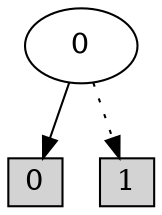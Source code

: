 digraph G {
0 [shape=box, label="0", style=filled, shape=box, height=0.3, width=0.3];
1 [shape=box, label="1", style=filled, shape=box, height=0.3, width=0.3];
3 [label="0"];
3 -> 1 [style=dotted];
3 -> 0 [style=filled];
}
